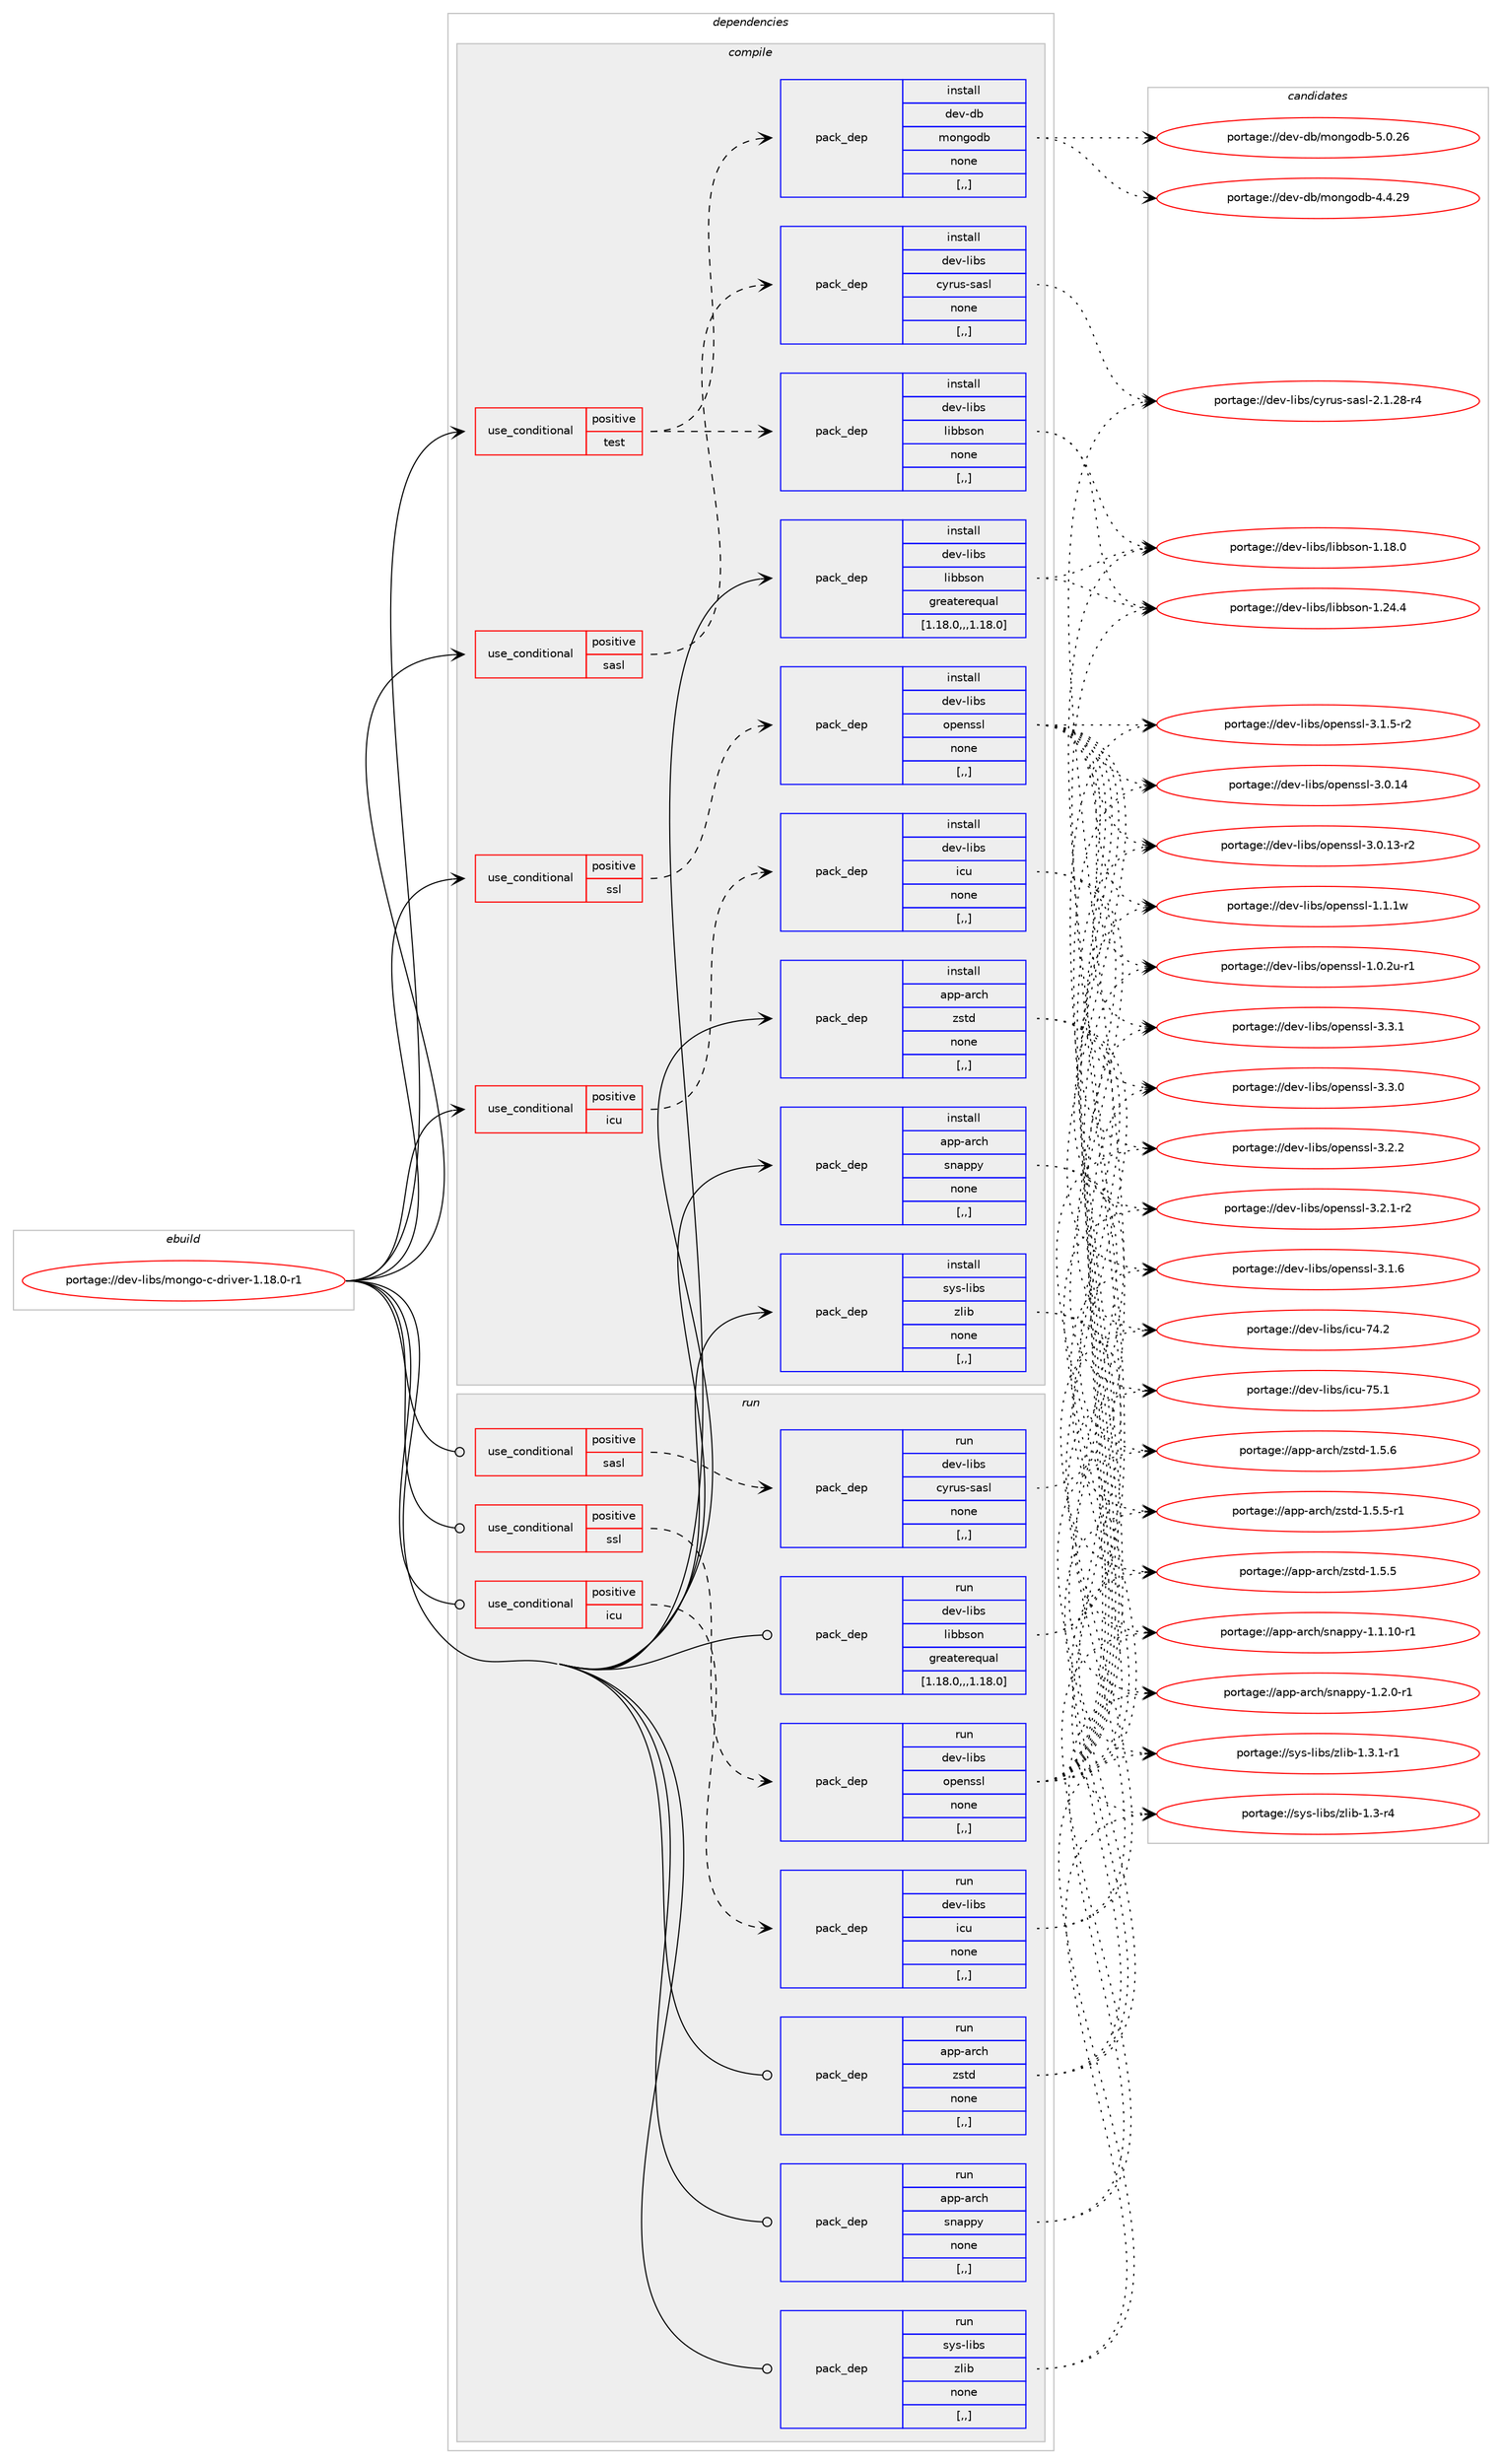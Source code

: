 digraph prolog {

# *************
# Graph options
# *************

newrank=true;
concentrate=true;
compound=true;
graph [rankdir=LR,fontname=Helvetica,fontsize=10,ranksep=1.5];#, ranksep=2.5, nodesep=0.2];
edge  [arrowhead=vee];
node  [fontname=Helvetica,fontsize=10];

# **********
# The ebuild
# **********

subgraph cluster_leftcol {
color=gray;
label=<<i>ebuild</i>>;
id [label="portage://dev-libs/mongo-c-driver-1.18.0-r1", color=red, width=4, href="../dev-libs/mongo-c-driver-1.18.0-r1.svg"];
}

# ****************
# The dependencies
# ****************

subgraph cluster_midcol {
color=gray;
label=<<i>dependencies</i>>;
subgraph cluster_compile {
fillcolor="#eeeeee";
style=filled;
label=<<i>compile</i>>;
subgraph cond27824 {
dependency112727 [label=<<TABLE BORDER="0" CELLBORDER="1" CELLSPACING="0" CELLPADDING="4"><TR><TD ROWSPAN="3" CELLPADDING="10">use_conditional</TD></TR><TR><TD>positive</TD></TR><TR><TD>icu</TD></TR></TABLE>>, shape=none, color=red];
subgraph pack83702 {
dependency112728 [label=<<TABLE BORDER="0" CELLBORDER="1" CELLSPACING="0" CELLPADDING="4" WIDTH="220"><TR><TD ROWSPAN="6" CELLPADDING="30">pack_dep</TD></TR><TR><TD WIDTH="110">install</TD></TR><TR><TD>dev-libs</TD></TR><TR><TD>icu</TD></TR><TR><TD>none</TD></TR><TR><TD>[,,]</TD></TR></TABLE>>, shape=none, color=blue];
}
dependency112727:e -> dependency112728:w [weight=20,style="dashed",arrowhead="vee"];
}
id:e -> dependency112727:w [weight=20,style="solid",arrowhead="vee"];
subgraph cond27825 {
dependency112729 [label=<<TABLE BORDER="0" CELLBORDER="1" CELLSPACING="0" CELLPADDING="4"><TR><TD ROWSPAN="3" CELLPADDING="10">use_conditional</TD></TR><TR><TD>positive</TD></TR><TR><TD>sasl</TD></TR></TABLE>>, shape=none, color=red];
subgraph pack83703 {
dependency112730 [label=<<TABLE BORDER="0" CELLBORDER="1" CELLSPACING="0" CELLPADDING="4" WIDTH="220"><TR><TD ROWSPAN="6" CELLPADDING="30">pack_dep</TD></TR><TR><TD WIDTH="110">install</TD></TR><TR><TD>dev-libs</TD></TR><TR><TD>cyrus-sasl</TD></TR><TR><TD>none</TD></TR><TR><TD>[,,]</TD></TR></TABLE>>, shape=none, color=blue];
}
dependency112729:e -> dependency112730:w [weight=20,style="dashed",arrowhead="vee"];
}
id:e -> dependency112729:w [weight=20,style="solid",arrowhead="vee"];
subgraph cond27826 {
dependency112731 [label=<<TABLE BORDER="0" CELLBORDER="1" CELLSPACING="0" CELLPADDING="4"><TR><TD ROWSPAN="3" CELLPADDING="10">use_conditional</TD></TR><TR><TD>positive</TD></TR><TR><TD>ssl</TD></TR></TABLE>>, shape=none, color=red];
subgraph pack83704 {
dependency112732 [label=<<TABLE BORDER="0" CELLBORDER="1" CELLSPACING="0" CELLPADDING="4" WIDTH="220"><TR><TD ROWSPAN="6" CELLPADDING="30">pack_dep</TD></TR><TR><TD WIDTH="110">install</TD></TR><TR><TD>dev-libs</TD></TR><TR><TD>openssl</TD></TR><TR><TD>none</TD></TR><TR><TD>[,,]</TD></TR></TABLE>>, shape=none, color=blue];
}
dependency112731:e -> dependency112732:w [weight=20,style="dashed",arrowhead="vee"];
}
id:e -> dependency112731:w [weight=20,style="solid",arrowhead="vee"];
subgraph cond27827 {
dependency112733 [label=<<TABLE BORDER="0" CELLBORDER="1" CELLSPACING="0" CELLPADDING="4"><TR><TD ROWSPAN="3" CELLPADDING="10">use_conditional</TD></TR><TR><TD>positive</TD></TR><TR><TD>test</TD></TR></TABLE>>, shape=none, color=red];
subgraph pack83705 {
dependency112734 [label=<<TABLE BORDER="0" CELLBORDER="1" CELLSPACING="0" CELLPADDING="4" WIDTH="220"><TR><TD ROWSPAN="6" CELLPADDING="30">pack_dep</TD></TR><TR><TD WIDTH="110">install</TD></TR><TR><TD>dev-db</TD></TR><TR><TD>mongodb</TD></TR><TR><TD>none</TD></TR><TR><TD>[,,]</TD></TR></TABLE>>, shape=none, color=blue];
}
dependency112733:e -> dependency112734:w [weight=20,style="dashed",arrowhead="vee"];
subgraph pack83706 {
dependency112735 [label=<<TABLE BORDER="0" CELLBORDER="1" CELLSPACING="0" CELLPADDING="4" WIDTH="220"><TR><TD ROWSPAN="6" CELLPADDING="30">pack_dep</TD></TR><TR><TD WIDTH="110">install</TD></TR><TR><TD>dev-libs</TD></TR><TR><TD>libbson</TD></TR><TR><TD>none</TD></TR><TR><TD>[,,]</TD></TR></TABLE>>, shape=none, color=blue];
}
dependency112733:e -> dependency112735:w [weight=20,style="dashed",arrowhead="vee"];
}
id:e -> dependency112733:w [weight=20,style="solid",arrowhead="vee"];
subgraph pack83707 {
dependency112736 [label=<<TABLE BORDER="0" CELLBORDER="1" CELLSPACING="0" CELLPADDING="4" WIDTH="220"><TR><TD ROWSPAN="6" CELLPADDING="30">pack_dep</TD></TR><TR><TD WIDTH="110">install</TD></TR><TR><TD>app-arch</TD></TR><TR><TD>snappy</TD></TR><TR><TD>none</TD></TR><TR><TD>[,,]</TD></TR></TABLE>>, shape=none, color=blue];
}
id:e -> dependency112736:w [weight=20,style="solid",arrowhead="vee"];
subgraph pack83708 {
dependency112737 [label=<<TABLE BORDER="0" CELLBORDER="1" CELLSPACING="0" CELLPADDING="4" WIDTH="220"><TR><TD ROWSPAN="6" CELLPADDING="30">pack_dep</TD></TR><TR><TD WIDTH="110">install</TD></TR><TR><TD>app-arch</TD></TR><TR><TD>zstd</TD></TR><TR><TD>none</TD></TR><TR><TD>[,,]</TD></TR></TABLE>>, shape=none, color=blue];
}
id:e -> dependency112737:w [weight=20,style="solid",arrowhead="vee"];
subgraph pack83709 {
dependency112738 [label=<<TABLE BORDER="0" CELLBORDER="1" CELLSPACING="0" CELLPADDING="4" WIDTH="220"><TR><TD ROWSPAN="6" CELLPADDING="30">pack_dep</TD></TR><TR><TD WIDTH="110">install</TD></TR><TR><TD>dev-libs</TD></TR><TR><TD>libbson</TD></TR><TR><TD>greaterequal</TD></TR><TR><TD>[1.18.0,,,1.18.0]</TD></TR></TABLE>>, shape=none, color=blue];
}
id:e -> dependency112738:w [weight=20,style="solid",arrowhead="vee"];
subgraph pack83710 {
dependency112739 [label=<<TABLE BORDER="0" CELLBORDER="1" CELLSPACING="0" CELLPADDING="4" WIDTH="220"><TR><TD ROWSPAN="6" CELLPADDING="30">pack_dep</TD></TR><TR><TD WIDTH="110">install</TD></TR><TR><TD>sys-libs</TD></TR><TR><TD>zlib</TD></TR><TR><TD>none</TD></TR><TR><TD>[,,]</TD></TR></TABLE>>, shape=none, color=blue];
}
id:e -> dependency112739:w [weight=20,style="solid",arrowhead="vee"];
}
subgraph cluster_compileandrun {
fillcolor="#eeeeee";
style=filled;
label=<<i>compile and run</i>>;
}
subgraph cluster_run {
fillcolor="#eeeeee";
style=filled;
label=<<i>run</i>>;
subgraph cond27828 {
dependency112740 [label=<<TABLE BORDER="0" CELLBORDER="1" CELLSPACING="0" CELLPADDING="4"><TR><TD ROWSPAN="3" CELLPADDING="10">use_conditional</TD></TR><TR><TD>positive</TD></TR><TR><TD>icu</TD></TR></TABLE>>, shape=none, color=red];
subgraph pack83711 {
dependency112741 [label=<<TABLE BORDER="0" CELLBORDER="1" CELLSPACING="0" CELLPADDING="4" WIDTH="220"><TR><TD ROWSPAN="6" CELLPADDING="30">pack_dep</TD></TR><TR><TD WIDTH="110">run</TD></TR><TR><TD>dev-libs</TD></TR><TR><TD>icu</TD></TR><TR><TD>none</TD></TR><TR><TD>[,,]</TD></TR></TABLE>>, shape=none, color=blue];
}
dependency112740:e -> dependency112741:w [weight=20,style="dashed",arrowhead="vee"];
}
id:e -> dependency112740:w [weight=20,style="solid",arrowhead="odot"];
subgraph cond27829 {
dependency112742 [label=<<TABLE BORDER="0" CELLBORDER="1" CELLSPACING="0" CELLPADDING="4"><TR><TD ROWSPAN="3" CELLPADDING="10">use_conditional</TD></TR><TR><TD>positive</TD></TR><TR><TD>sasl</TD></TR></TABLE>>, shape=none, color=red];
subgraph pack83712 {
dependency112743 [label=<<TABLE BORDER="0" CELLBORDER="1" CELLSPACING="0" CELLPADDING="4" WIDTH="220"><TR><TD ROWSPAN="6" CELLPADDING="30">pack_dep</TD></TR><TR><TD WIDTH="110">run</TD></TR><TR><TD>dev-libs</TD></TR><TR><TD>cyrus-sasl</TD></TR><TR><TD>none</TD></TR><TR><TD>[,,]</TD></TR></TABLE>>, shape=none, color=blue];
}
dependency112742:e -> dependency112743:w [weight=20,style="dashed",arrowhead="vee"];
}
id:e -> dependency112742:w [weight=20,style="solid",arrowhead="odot"];
subgraph cond27830 {
dependency112744 [label=<<TABLE BORDER="0" CELLBORDER="1" CELLSPACING="0" CELLPADDING="4"><TR><TD ROWSPAN="3" CELLPADDING="10">use_conditional</TD></TR><TR><TD>positive</TD></TR><TR><TD>ssl</TD></TR></TABLE>>, shape=none, color=red];
subgraph pack83713 {
dependency112745 [label=<<TABLE BORDER="0" CELLBORDER="1" CELLSPACING="0" CELLPADDING="4" WIDTH="220"><TR><TD ROWSPAN="6" CELLPADDING="30">pack_dep</TD></TR><TR><TD WIDTH="110">run</TD></TR><TR><TD>dev-libs</TD></TR><TR><TD>openssl</TD></TR><TR><TD>none</TD></TR><TR><TD>[,,]</TD></TR></TABLE>>, shape=none, color=blue];
}
dependency112744:e -> dependency112745:w [weight=20,style="dashed",arrowhead="vee"];
}
id:e -> dependency112744:w [weight=20,style="solid",arrowhead="odot"];
subgraph pack83714 {
dependency112746 [label=<<TABLE BORDER="0" CELLBORDER="1" CELLSPACING="0" CELLPADDING="4" WIDTH="220"><TR><TD ROWSPAN="6" CELLPADDING="30">pack_dep</TD></TR><TR><TD WIDTH="110">run</TD></TR><TR><TD>app-arch</TD></TR><TR><TD>snappy</TD></TR><TR><TD>none</TD></TR><TR><TD>[,,]</TD></TR></TABLE>>, shape=none, color=blue];
}
id:e -> dependency112746:w [weight=20,style="solid",arrowhead="odot"];
subgraph pack83715 {
dependency112747 [label=<<TABLE BORDER="0" CELLBORDER="1" CELLSPACING="0" CELLPADDING="4" WIDTH="220"><TR><TD ROWSPAN="6" CELLPADDING="30">pack_dep</TD></TR><TR><TD WIDTH="110">run</TD></TR><TR><TD>app-arch</TD></TR><TR><TD>zstd</TD></TR><TR><TD>none</TD></TR><TR><TD>[,,]</TD></TR></TABLE>>, shape=none, color=blue];
}
id:e -> dependency112747:w [weight=20,style="solid",arrowhead="odot"];
subgraph pack83716 {
dependency112748 [label=<<TABLE BORDER="0" CELLBORDER="1" CELLSPACING="0" CELLPADDING="4" WIDTH="220"><TR><TD ROWSPAN="6" CELLPADDING="30">pack_dep</TD></TR><TR><TD WIDTH="110">run</TD></TR><TR><TD>dev-libs</TD></TR><TR><TD>libbson</TD></TR><TR><TD>greaterequal</TD></TR><TR><TD>[1.18.0,,,1.18.0]</TD></TR></TABLE>>, shape=none, color=blue];
}
id:e -> dependency112748:w [weight=20,style="solid",arrowhead="odot"];
subgraph pack83717 {
dependency112749 [label=<<TABLE BORDER="0" CELLBORDER="1" CELLSPACING="0" CELLPADDING="4" WIDTH="220"><TR><TD ROWSPAN="6" CELLPADDING="30">pack_dep</TD></TR><TR><TD WIDTH="110">run</TD></TR><TR><TD>sys-libs</TD></TR><TR><TD>zlib</TD></TR><TR><TD>none</TD></TR><TR><TD>[,,]</TD></TR></TABLE>>, shape=none, color=blue];
}
id:e -> dependency112749:w [weight=20,style="solid",arrowhead="odot"];
}
}

# **************
# The candidates
# **************

subgraph cluster_choices {
rank=same;
color=gray;
label=<<i>candidates</i>>;

subgraph choice83702 {
color=black;
nodesep=1;
choice100101118451081059811547105991174555534649 [label="portage://dev-libs/icu-75.1", color=red, width=4,href="../dev-libs/icu-75.1.svg"];
choice100101118451081059811547105991174555524650 [label="portage://dev-libs/icu-74.2", color=red, width=4,href="../dev-libs/icu-74.2.svg"];
dependency112728:e -> choice100101118451081059811547105991174555534649:w [style=dotted,weight="100"];
dependency112728:e -> choice100101118451081059811547105991174555524650:w [style=dotted,weight="100"];
}
subgraph choice83703 {
color=black;
nodesep=1;
choice100101118451081059811547991211141171154511597115108455046494650564511452 [label="portage://dev-libs/cyrus-sasl-2.1.28-r4", color=red, width=4,href="../dev-libs/cyrus-sasl-2.1.28-r4.svg"];
dependency112730:e -> choice100101118451081059811547991211141171154511597115108455046494650564511452:w [style=dotted,weight="100"];
}
subgraph choice83704 {
color=black;
nodesep=1;
choice100101118451081059811547111112101110115115108455146514649 [label="portage://dev-libs/openssl-3.3.1", color=red, width=4,href="../dev-libs/openssl-3.3.1.svg"];
choice100101118451081059811547111112101110115115108455146514648 [label="portage://dev-libs/openssl-3.3.0", color=red, width=4,href="../dev-libs/openssl-3.3.0.svg"];
choice100101118451081059811547111112101110115115108455146504650 [label="portage://dev-libs/openssl-3.2.2", color=red, width=4,href="../dev-libs/openssl-3.2.2.svg"];
choice1001011184510810598115471111121011101151151084551465046494511450 [label="portage://dev-libs/openssl-3.2.1-r2", color=red, width=4,href="../dev-libs/openssl-3.2.1-r2.svg"];
choice100101118451081059811547111112101110115115108455146494654 [label="portage://dev-libs/openssl-3.1.6", color=red, width=4,href="../dev-libs/openssl-3.1.6.svg"];
choice1001011184510810598115471111121011101151151084551464946534511450 [label="portage://dev-libs/openssl-3.1.5-r2", color=red, width=4,href="../dev-libs/openssl-3.1.5-r2.svg"];
choice10010111845108105981154711111210111011511510845514648464952 [label="portage://dev-libs/openssl-3.0.14", color=red, width=4,href="../dev-libs/openssl-3.0.14.svg"];
choice100101118451081059811547111112101110115115108455146484649514511450 [label="portage://dev-libs/openssl-3.0.13-r2", color=red, width=4,href="../dev-libs/openssl-3.0.13-r2.svg"];
choice100101118451081059811547111112101110115115108454946494649119 [label="portage://dev-libs/openssl-1.1.1w", color=red, width=4,href="../dev-libs/openssl-1.1.1w.svg"];
choice1001011184510810598115471111121011101151151084549464846501174511449 [label="portage://dev-libs/openssl-1.0.2u-r1", color=red, width=4,href="../dev-libs/openssl-1.0.2u-r1.svg"];
dependency112732:e -> choice100101118451081059811547111112101110115115108455146514649:w [style=dotted,weight="100"];
dependency112732:e -> choice100101118451081059811547111112101110115115108455146514648:w [style=dotted,weight="100"];
dependency112732:e -> choice100101118451081059811547111112101110115115108455146504650:w [style=dotted,weight="100"];
dependency112732:e -> choice1001011184510810598115471111121011101151151084551465046494511450:w [style=dotted,weight="100"];
dependency112732:e -> choice100101118451081059811547111112101110115115108455146494654:w [style=dotted,weight="100"];
dependency112732:e -> choice1001011184510810598115471111121011101151151084551464946534511450:w [style=dotted,weight="100"];
dependency112732:e -> choice10010111845108105981154711111210111011511510845514648464952:w [style=dotted,weight="100"];
dependency112732:e -> choice100101118451081059811547111112101110115115108455146484649514511450:w [style=dotted,weight="100"];
dependency112732:e -> choice100101118451081059811547111112101110115115108454946494649119:w [style=dotted,weight="100"];
dependency112732:e -> choice1001011184510810598115471111121011101151151084549464846501174511449:w [style=dotted,weight="100"];
}
subgraph choice83705 {
color=black;
nodesep=1;
choice1001011184510098471091111101031111009845534648465054 [label="portage://dev-db/mongodb-5.0.26", color=red, width=4,href="../dev-db/mongodb-5.0.26.svg"];
choice1001011184510098471091111101031111009845524652465057 [label="portage://dev-db/mongodb-4.4.29", color=red, width=4,href="../dev-db/mongodb-4.4.29.svg"];
dependency112734:e -> choice1001011184510098471091111101031111009845534648465054:w [style=dotted,weight="100"];
dependency112734:e -> choice1001011184510098471091111101031111009845524652465057:w [style=dotted,weight="100"];
}
subgraph choice83706 {
color=black;
nodesep=1;
choice100101118451081059811547108105989811511111045494650524652 [label="portage://dev-libs/libbson-1.24.4", color=red, width=4,href="../dev-libs/libbson-1.24.4.svg"];
choice100101118451081059811547108105989811511111045494649564648 [label="portage://dev-libs/libbson-1.18.0", color=red, width=4,href="../dev-libs/libbson-1.18.0.svg"];
dependency112735:e -> choice100101118451081059811547108105989811511111045494650524652:w [style=dotted,weight="100"];
dependency112735:e -> choice100101118451081059811547108105989811511111045494649564648:w [style=dotted,weight="100"];
}
subgraph choice83707 {
color=black;
nodesep=1;
choice9711211245971149910447115110971121121214549465046484511449 [label="portage://app-arch/snappy-1.2.0-r1", color=red, width=4,href="../app-arch/snappy-1.2.0-r1.svg"];
choice971121124597114991044711511097112112121454946494649484511449 [label="portage://app-arch/snappy-1.1.10-r1", color=red, width=4,href="../app-arch/snappy-1.1.10-r1.svg"];
dependency112736:e -> choice9711211245971149910447115110971121121214549465046484511449:w [style=dotted,weight="100"];
dependency112736:e -> choice971121124597114991044711511097112112121454946494649484511449:w [style=dotted,weight="100"];
}
subgraph choice83708 {
color=black;
nodesep=1;
choice9711211245971149910447122115116100454946534654 [label="portage://app-arch/zstd-1.5.6", color=red, width=4,href="../app-arch/zstd-1.5.6.svg"];
choice97112112459711499104471221151161004549465346534511449 [label="portage://app-arch/zstd-1.5.5-r1", color=red, width=4,href="../app-arch/zstd-1.5.5-r1.svg"];
choice9711211245971149910447122115116100454946534653 [label="portage://app-arch/zstd-1.5.5", color=red, width=4,href="../app-arch/zstd-1.5.5.svg"];
dependency112737:e -> choice9711211245971149910447122115116100454946534654:w [style=dotted,weight="100"];
dependency112737:e -> choice97112112459711499104471221151161004549465346534511449:w [style=dotted,weight="100"];
dependency112737:e -> choice9711211245971149910447122115116100454946534653:w [style=dotted,weight="100"];
}
subgraph choice83709 {
color=black;
nodesep=1;
choice100101118451081059811547108105989811511111045494650524652 [label="portage://dev-libs/libbson-1.24.4", color=red, width=4,href="../dev-libs/libbson-1.24.4.svg"];
choice100101118451081059811547108105989811511111045494649564648 [label="portage://dev-libs/libbson-1.18.0", color=red, width=4,href="../dev-libs/libbson-1.18.0.svg"];
dependency112738:e -> choice100101118451081059811547108105989811511111045494650524652:w [style=dotted,weight="100"];
dependency112738:e -> choice100101118451081059811547108105989811511111045494649564648:w [style=dotted,weight="100"];
}
subgraph choice83710 {
color=black;
nodesep=1;
choice115121115451081059811547122108105984549465146494511449 [label="portage://sys-libs/zlib-1.3.1-r1", color=red, width=4,href="../sys-libs/zlib-1.3.1-r1.svg"];
choice11512111545108105981154712210810598454946514511452 [label="portage://sys-libs/zlib-1.3-r4", color=red, width=4,href="../sys-libs/zlib-1.3-r4.svg"];
dependency112739:e -> choice115121115451081059811547122108105984549465146494511449:w [style=dotted,weight="100"];
dependency112739:e -> choice11512111545108105981154712210810598454946514511452:w [style=dotted,weight="100"];
}
subgraph choice83711 {
color=black;
nodesep=1;
choice100101118451081059811547105991174555534649 [label="portage://dev-libs/icu-75.1", color=red, width=4,href="../dev-libs/icu-75.1.svg"];
choice100101118451081059811547105991174555524650 [label="portage://dev-libs/icu-74.2", color=red, width=4,href="../dev-libs/icu-74.2.svg"];
dependency112741:e -> choice100101118451081059811547105991174555534649:w [style=dotted,weight="100"];
dependency112741:e -> choice100101118451081059811547105991174555524650:w [style=dotted,weight="100"];
}
subgraph choice83712 {
color=black;
nodesep=1;
choice100101118451081059811547991211141171154511597115108455046494650564511452 [label="portage://dev-libs/cyrus-sasl-2.1.28-r4", color=red, width=4,href="../dev-libs/cyrus-sasl-2.1.28-r4.svg"];
dependency112743:e -> choice100101118451081059811547991211141171154511597115108455046494650564511452:w [style=dotted,weight="100"];
}
subgraph choice83713 {
color=black;
nodesep=1;
choice100101118451081059811547111112101110115115108455146514649 [label="portage://dev-libs/openssl-3.3.1", color=red, width=4,href="../dev-libs/openssl-3.3.1.svg"];
choice100101118451081059811547111112101110115115108455146514648 [label="portage://dev-libs/openssl-3.3.0", color=red, width=4,href="../dev-libs/openssl-3.3.0.svg"];
choice100101118451081059811547111112101110115115108455146504650 [label="portage://dev-libs/openssl-3.2.2", color=red, width=4,href="../dev-libs/openssl-3.2.2.svg"];
choice1001011184510810598115471111121011101151151084551465046494511450 [label="portage://dev-libs/openssl-3.2.1-r2", color=red, width=4,href="../dev-libs/openssl-3.2.1-r2.svg"];
choice100101118451081059811547111112101110115115108455146494654 [label="portage://dev-libs/openssl-3.1.6", color=red, width=4,href="../dev-libs/openssl-3.1.6.svg"];
choice1001011184510810598115471111121011101151151084551464946534511450 [label="portage://dev-libs/openssl-3.1.5-r2", color=red, width=4,href="../dev-libs/openssl-3.1.5-r2.svg"];
choice10010111845108105981154711111210111011511510845514648464952 [label="portage://dev-libs/openssl-3.0.14", color=red, width=4,href="../dev-libs/openssl-3.0.14.svg"];
choice100101118451081059811547111112101110115115108455146484649514511450 [label="portage://dev-libs/openssl-3.0.13-r2", color=red, width=4,href="../dev-libs/openssl-3.0.13-r2.svg"];
choice100101118451081059811547111112101110115115108454946494649119 [label="portage://dev-libs/openssl-1.1.1w", color=red, width=4,href="../dev-libs/openssl-1.1.1w.svg"];
choice1001011184510810598115471111121011101151151084549464846501174511449 [label="portage://dev-libs/openssl-1.0.2u-r1", color=red, width=4,href="../dev-libs/openssl-1.0.2u-r1.svg"];
dependency112745:e -> choice100101118451081059811547111112101110115115108455146514649:w [style=dotted,weight="100"];
dependency112745:e -> choice100101118451081059811547111112101110115115108455146514648:w [style=dotted,weight="100"];
dependency112745:e -> choice100101118451081059811547111112101110115115108455146504650:w [style=dotted,weight="100"];
dependency112745:e -> choice1001011184510810598115471111121011101151151084551465046494511450:w [style=dotted,weight="100"];
dependency112745:e -> choice100101118451081059811547111112101110115115108455146494654:w [style=dotted,weight="100"];
dependency112745:e -> choice1001011184510810598115471111121011101151151084551464946534511450:w [style=dotted,weight="100"];
dependency112745:e -> choice10010111845108105981154711111210111011511510845514648464952:w [style=dotted,weight="100"];
dependency112745:e -> choice100101118451081059811547111112101110115115108455146484649514511450:w [style=dotted,weight="100"];
dependency112745:e -> choice100101118451081059811547111112101110115115108454946494649119:w [style=dotted,weight="100"];
dependency112745:e -> choice1001011184510810598115471111121011101151151084549464846501174511449:w [style=dotted,weight="100"];
}
subgraph choice83714 {
color=black;
nodesep=1;
choice9711211245971149910447115110971121121214549465046484511449 [label="portage://app-arch/snappy-1.2.0-r1", color=red, width=4,href="../app-arch/snappy-1.2.0-r1.svg"];
choice971121124597114991044711511097112112121454946494649484511449 [label="portage://app-arch/snappy-1.1.10-r1", color=red, width=4,href="../app-arch/snappy-1.1.10-r1.svg"];
dependency112746:e -> choice9711211245971149910447115110971121121214549465046484511449:w [style=dotted,weight="100"];
dependency112746:e -> choice971121124597114991044711511097112112121454946494649484511449:w [style=dotted,weight="100"];
}
subgraph choice83715 {
color=black;
nodesep=1;
choice9711211245971149910447122115116100454946534654 [label="portage://app-arch/zstd-1.5.6", color=red, width=4,href="../app-arch/zstd-1.5.6.svg"];
choice97112112459711499104471221151161004549465346534511449 [label="portage://app-arch/zstd-1.5.5-r1", color=red, width=4,href="../app-arch/zstd-1.5.5-r1.svg"];
choice9711211245971149910447122115116100454946534653 [label="portage://app-arch/zstd-1.5.5", color=red, width=4,href="../app-arch/zstd-1.5.5.svg"];
dependency112747:e -> choice9711211245971149910447122115116100454946534654:w [style=dotted,weight="100"];
dependency112747:e -> choice97112112459711499104471221151161004549465346534511449:w [style=dotted,weight="100"];
dependency112747:e -> choice9711211245971149910447122115116100454946534653:w [style=dotted,weight="100"];
}
subgraph choice83716 {
color=black;
nodesep=1;
choice100101118451081059811547108105989811511111045494650524652 [label="portage://dev-libs/libbson-1.24.4", color=red, width=4,href="../dev-libs/libbson-1.24.4.svg"];
choice100101118451081059811547108105989811511111045494649564648 [label="portage://dev-libs/libbson-1.18.0", color=red, width=4,href="../dev-libs/libbson-1.18.0.svg"];
dependency112748:e -> choice100101118451081059811547108105989811511111045494650524652:w [style=dotted,weight="100"];
dependency112748:e -> choice100101118451081059811547108105989811511111045494649564648:w [style=dotted,weight="100"];
}
subgraph choice83717 {
color=black;
nodesep=1;
choice115121115451081059811547122108105984549465146494511449 [label="portage://sys-libs/zlib-1.3.1-r1", color=red, width=4,href="../sys-libs/zlib-1.3.1-r1.svg"];
choice11512111545108105981154712210810598454946514511452 [label="portage://sys-libs/zlib-1.3-r4", color=red, width=4,href="../sys-libs/zlib-1.3-r4.svg"];
dependency112749:e -> choice115121115451081059811547122108105984549465146494511449:w [style=dotted,weight="100"];
dependency112749:e -> choice11512111545108105981154712210810598454946514511452:w [style=dotted,weight="100"];
}
}

}
